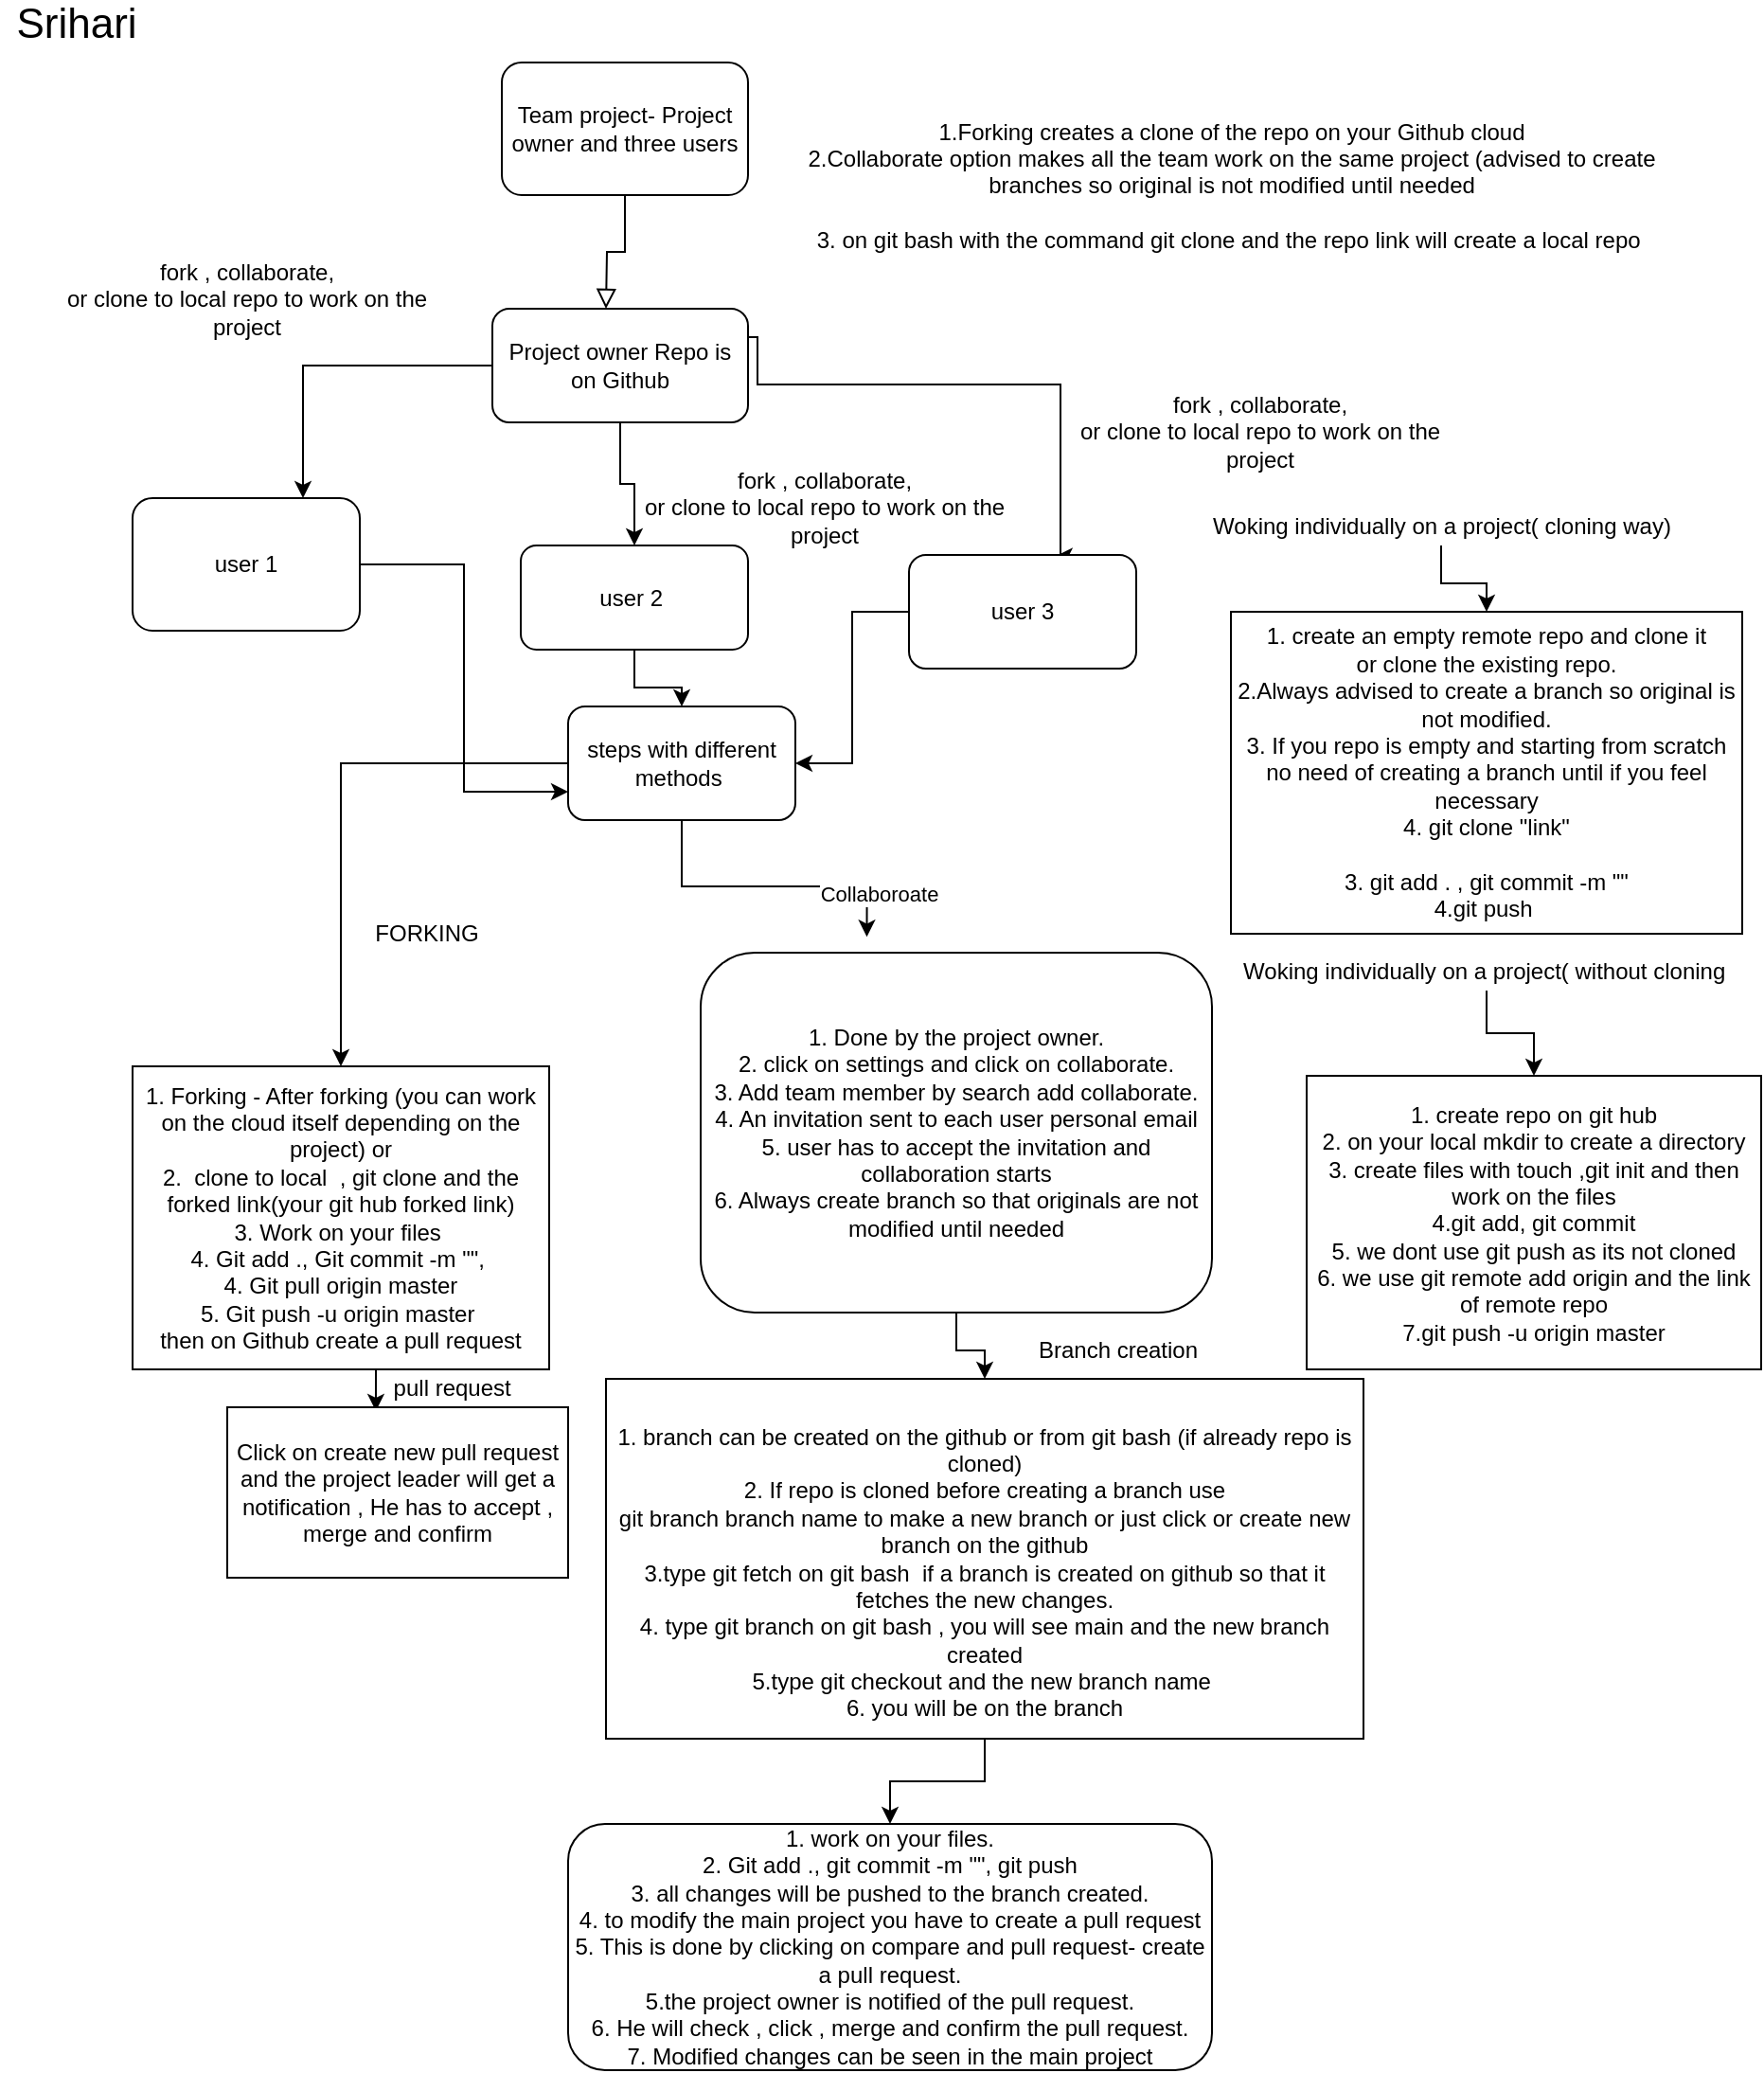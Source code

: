 <mxfile version="17.2.4" type="device"><diagram id="C5RBs43oDa-KdzZeNtuy" name="Page-1"><mxGraphModel dx="1769" dy="574" grid="1" gridSize="10" guides="1" tooltips="1" connect="1" arrows="1" fold="1" page="1" pageScale="1" pageWidth="827" pageHeight="1169" math="0" shadow="0"><root><mxCell id="WIyWlLk6GJQsqaUBKTNV-0"/><mxCell id="WIyWlLk6GJQsqaUBKTNV-1" parent="WIyWlLk6GJQsqaUBKTNV-0"/><mxCell id="WIyWlLk6GJQsqaUBKTNV-2" value="" style="rounded=0;html=1;jettySize=auto;orthogonalLoop=1;fontSize=11;endArrow=block;endFill=0;endSize=8;strokeWidth=1;shadow=0;labelBackgroundColor=none;edgeStyle=orthogonalEdgeStyle;" parent="WIyWlLk6GJQsqaUBKTNV-1" source="WIyWlLk6GJQsqaUBKTNV-3" edge="1"><mxGeometry relative="1" as="geometry"><mxPoint x="220" y="170" as="targetPoint"/></mxGeometry></mxCell><mxCell id="WIyWlLk6GJQsqaUBKTNV-3" value="Team project- Project owner and three users" style="rounded=1;whiteSpace=wrap;html=1;fontSize=12;glass=0;strokeWidth=1;shadow=0;" parent="WIyWlLk6GJQsqaUBKTNV-1" vertex="1"><mxGeometry x="165" y="40" width="130" height="70" as="geometry"/></mxCell><mxCell id="2RE3T6Iwerv57Iv6NNEJ-9" style="edgeStyle=orthogonalEdgeStyle;rounded=0;orthogonalLoop=1;jettySize=auto;html=1;exitX=1;exitY=0.25;exitDx=0;exitDy=0;entryX=0.644;entryY=0.011;entryDx=0;entryDy=0;entryPerimeter=0;" parent="WIyWlLk6GJQsqaUBKTNV-1" source="2RE3T6Iwerv57Iv6NNEJ-1" target="2RE3T6Iwerv57Iv6NNEJ-2" edge="1"><mxGeometry relative="1" as="geometry"><Array as="points"><mxPoint x="300" y="210"/><mxPoint x="460" y="210"/><mxPoint x="460" y="301"/></Array></mxGeometry></mxCell><mxCell id="2RE3T6Iwerv57Iv6NNEJ-11" style="edgeStyle=orthogonalEdgeStyle;rounded=0;orthogonalLoop=1;jettySize=auto;html=1;entryX=0.5;entryY=0;entryDx=0;entryDy=0;" parent="WIyWlLk6GJQsqaUBKTNV-1" source="2RE3T6Iwerv57Iv6NNEJ-1" target="2RE3T6Iwerv57Iv6NNEJ-5" edge="1"><mxGeometry relative="1" as="geometry"/></mxCell><mxCell id="2RE3T6Iwerv57Iv6NNEJ-34" style="edgeStyle=orthogonalEdgeStyle;rounded=0;orthogonalLoop=1;jettySize=auto;html=1;entryX=0.75;entryY=0;entryDx=0;entryDy=0;" parent="WIyWlLk6GJQsqaUBKTNV-1" source="2RE3T6Iwerv57Iv6NNEJ-1" target="2RE3T6Iwerv57Iv6NNEJ-6" edge="1"><mxGeometry relative="1" as="geometry"><mxPoint x="60" y="350" as="targetPoint"/></mxGeometry></mxCell><mxCell id="2RE3T6Iwerv57Iv6NNEJ-1" value="Project owner Repo is on Github" style="rounded=1;whiteSpace=wrap;html=1;" parent="WIyWlLk6GJQsqaUBKTNV-1" vertex="1"><mxGeometry x="160" y="170" width="135" height="60" as="geometry"/></mxCell><mxCell id="2RE3T6Iwerv57Iv6NNEJ-30" style="edgeStyle=orthogonalEdgeStyle;rounded=0;orthogonalLoop=1;jettySize=auto;html=1;entryX=1;entryY=0.5;entryDx=0;entryDy=0;" parent="WIyWlLk6GJQsqaUBKTNV-1" source="2RE3T6Iwerv57Iv6NNEJ-2" target="2RE3T6Iwerv57Iv6NNEJ-27" edge="1"><mxGeometry relative="1" as="geometry"/></mxCell><mxCell id="2RE3T6Iwerv57Iv6NNEJ-2" value="user 3" style="rounded=1;whiteSpace=wrap;html=1;" parent="WIyWlLk6GJQsqaUBKTNV-1" vertex="1"><mxGeometry x="380" y="300" width="120" height="60" as="geometry"/></mxCell><mxCell id="2RE3T6Iwerv57Iv6NNEJ-29" value="" style="edgeStyle=orthogonalEdgeStyle;rounded=0;orthogonalLoop=1;jettySize=auto;html=1;" parent="WIyWlLk6GJQsqaUBKTNV-1" source="2RE3T6Iwerv57Iv6NNEJ-5" target="2RE3T6Iwerv57Iv6NNEJ-27" edge="1"><mxGeometry relative="1" as="geometry"/></mxCell><mxCell id="2RE3T6Iwerv57Iv6NNEJ-5" value="user 2&amp;nbsp;" style="rounded=1;whiteSpace=wrap;html=1;" parent="WIyWlLk6GJQsqaUBKTNV-1" vertex="1"><mxGeometry x="175" y="295" width="120" height="55" as="geometry"/></mxCell><mxCell id="2RE3T6Iwerv57Iv6NNEJ-28" style="edgeStyle=orthogonalEdgeStyle;rounded=0;orthogonalLoop=1;jettySize=auto;html=1;entryX=0;entryY=0.75;entryDx=0;entryDy=0;" parent="WIyWlLk6GJQsqaUBKTNV-1" source="2RE3T6Iwerv57Iv6NNEJ-6" target="2RE3T6Iwerv57Iv6NNEJ-27" edge="1"><mxGeometry relative="1" as="geometry"/></mxCell><mxCell id="2RE3T6Iwerv57Iv6NNEJ-6" value="user 1" style="rounded=1;whiteSpace=wrap;html=1;" parent="WIyWlLk6GJQsqaUBKTNV-1" vertex="1"><mxGeometry x="-30" y="270" width="120" height="70" as="geometry"/></mxCell><mxCell id="2RE3T6Iwerv57Iv6NNEJ-12" value="1.Forking creates a clone of the repo on your Github cloud&lt;br&gt;2.Collaborate option makes all the team work on the same project (advised to create &lt;br&gt;branches so original is not modified until needed&lt;br&gt;&lt;br&gt;3. on git bash with the command git clone and the repo link will create a local repo&amp;nbsp;" style="text;html=1;align=center;verticalAlign=middle;resizable=0;points=[];autosize=1;strokeColor=none;fillColor=none;" parent="WIyWlLk6GJQsqaUBKTNV-1" vertex="1"><mxGeometry x="320" y="65" width="460" height="80" as="geometry"/></mxCell><mxCell id="2RE3T6Iwerv57Iv6NNEJ-13" value="fork , collaborate, &lt;br&gt;or clone to local repo to work on the&lt;br&gt;project" style="text;html=1;align=center;verticalAlign=middle;resizable=0;points=[];autosize=1;strokeColor=none;fillColor=none;" parent="WIyWlLk6GJQsqaUBKTNV-1" vertex="1"><mxGeometry x="-75" y="140" width="210" height="50" as="geometry"/></mxCell><mxCell id="2RE3T6Iwerv57Iv6NNEJ-15" value="fork , collaborate, &lt;br&gt;or clone to local repo to work on the&lt;br&gt;project" style="text;html=1;align=center;verticalAlign=middle;resizable=0;points=[];autosize=1;strokeColor=none;fillColor=none;" parent="WIyWlLk6GJQsqaUBKTNV-1" vertex="1"><mxGeometry x="460" y="210" width="210" height="50" as="geometry"/></mxCell><mxCell id="2RE3T6Iwerv57Iv6NNEJ-16" value="fork , collaborate, &lt;br&gt;or clone to local repo to work on the&lt;br&gt;project" style="text;html=1;align=center;verticalAlign=middle;resizable=0;points=[];autosize=1;strokeColor=none;fillColor=none;" parent="WIyWlLk6GJQsqaUBKTNV-1" vertex="1"><mxGeometry x="230" y="250" width="210" height="50" as="geometry"/></mxCell><mxCell id="2RE3T6Iwerv57Iv6NNEJ-22" style="edgeStyle=orthogonalEdgeStyle;rounded=0;orthogonalLoop=1;jettySize=auto;html=1;exitX=0.5;exitY=1;exitDx=0;exitDy=0;entryX=0.436;entryY=0.022;entryDx=0;entryDy=0;entryPerimeter=0;" parent="WIyWlLk6GJQsqaUBKTNV-1" source="2RE3T6Iwerv57Iv6NNEJ-19" target="2RE3T6Iwerv57Iv6NNEJ-21" edge="1"><mxGeometry relative="1" as="geometry"/></mxCell><mxCell id="2RE3T6Iwerv57Iv6NNEJ-19" value="1. Forking - After forking (you can work on the cloud itself depending on the project) or&lt;br&gt;2.&amp;nbsp; clone to local&amp;nbsp; , git clone and the forked link(your git hub forked link)&lt;br&gt;3. Work on your files&amp;nbsp;&lt;br&gt;4. Git add ., Git commit -m &quot;&quot;,&amp;nbsp;&lt;br&gt;4. Git pull origin master&lt;br&gt;5. Git push -u origin master&amp;nbsp;&lt;br&gt;then on Github create a pull request" style="rounded=0;whiteSpace=wrap;html=1;" parent="WIyWlLk6GJQsqaUBKTNV-1" vertex="1"><mxGeometry x="-30" y="570" width="220" height="160" as="geometry"/></mxCell><mxCell id="2RE3T6Iwerv57Iv6NNEJ-21" value="Click on create new pull request and the project leader will get a notification , He has to accept , merge and confirm" style="rounded=0;whiteSpace=wrap;html=1;" parent="WIyWlLk6GJQsqaUBKTNV-1" vertex="1"><mxGeometry x="20" y="750" width="180" height="90" as="geometry"/></mxCell><mxCell id="2RE3T6Iwerv57Iv6NNEJ-31" value="" style="edgeStyle=orthogonalEdgeStyle;rounded=0;orthogonalLoop=1;jettySize=auto;html=1;" parent="WIyWlLk6GJQsqaUBKTNV-1" source="2RE3T6Iwerv57Iv6NNEJ-27" target="2RE3T6Iwerv57Iv6NNEJ-19" edge="1"><mxGeometry relative="1" as="geometry"/></mxCell><mxCell id="2RE3T6Iwerv57Iv6NNEJ-39" style="edgeStyle=orthogonalEdgeStyle;rounded=0;orthogonalLoop=1;jettySize=auto;html=1;entryX=0.325;entryY=-0.044;entryDx=0;entryDy=0;entryPerimeter=0;" parent="WIyWlLk6GJQsqaUBKTNV-1" source="2RE3T6Iwerv57Iv6NNEJ-27" target="2RE3T6Iwerv57Iv6NNEJ-37" edge="1"><mxGeometry relative="1" as="geometry"/></mxCell><mxCell id="2RE3T6Iwerv57Iv6NNEJ-40" value="Collaboroate" style="edgeLabel;html=1;align=center;verticalAlign=middle;resizable=0;points=[];" parent="2RE3T6Iwerv57Iv6NNEJ-39" vertex="1" connectable="0"><mxGeometry x="0.249" y="7" relative="1" as="geometry"><mxPoint x="39" y="11" as="offset"/></mxGeometry></mxCell><mxCell id="2RE3T6Iwerv57Iv6NNEJ-27" value="steps with different methods&amp;nbsp;" style="rounded=1;whiteSpace=wrap;html=1;" parent="WIyWlLk6GJQsqaUBKTNV-1" vertex="1"><mxGeometry x="200" y="380" width="120" height="60" as="geometry"/></mxCell><mxCell id="OQON4gSc7ETxzKTQWJF8-1" value="" style="edgeStyle=orthogonalEdgeStyle;rounded=0;orthogonalLoop=1;jettySize=auto;html=1;" parent="WIyWlLk6GJQsqaUBKTNV-1" source="2RE3T6Iwerv57Iv6NNEJ-37" target="OQON4gSc7ETxzKTQWJF8-0" edge="1"><mxGeometry relative="1" as="geometry"/></mxCell><mxCell id="2RE3T6Iwerv57Iv6NNEJ-37" value="1. Done by the project owner.&lt;br&gt;2. click on settings and click on collaborate.&lt;br&gt;3. Add team member by search add collaborate.&lt;br&gt;4. An invitation sent to each user personal email&lt;br&gt;5. user has to accept the invitation and collaboration starts&lt;br&gt;6. Always create branch so that originals are not modified until needed&lt;br&gt;" style="rounded=1;whiteSpace=wrap;html=1;" parent="WIyWlLk6GJQsqaUBKTNV-1" vertex="1"><mxGeometry x="270" y="510" width="270" height="190" as="geometry"/></mxCell><mxCell id="2RE3T6Iwerv57Iv6NNEJ-38" value="FORKING" style="text;html=1;align=center;verticalAlign=middle;resizable=0;points=[];autosize=1;strokeColor=none;fillColor=none;" parent="WIyWlLk6GJQsqaUBKTNV-1" vertex="1"><mxGeometry x="90" y="490" width="70" height="20" as="geometry"/></mxCell><mxCell id="OQON4gSc7ETxzKTQWJF8-4" value="" style="edgeStyle=orthogonalEdgeStyle;rounded=0;orthogonalLoop=1;jettySize=auto;html=1;" parent="WIyWlLk6GJQsqaUBKTNV-1" source="OQON4gSc7ETxzKTQWJF8-0" target="OQON4gSc7ETxzKTQWJF8-3" edge="1"><mxGeometry relative="1" as="geometry"/></mxCell><mxCell id="OQON4gSc7ETxzKTQWJF8-0" value="&lt;br&gt;1. branch can be created on the github or from git bash (if already repo is cloned)&lt;br&gt;2. If repo is cloned before creating a branch use&lt;br&gt;git branch branch name to make a new branch or just click or create new branch on the github&lt;br&gt;3.type git fetch on git bash&amp;nbsp; if a branch is created on github so that it fetches the new changes.&lt;br&gt;4. type git branch on git bash , you will see main and the new branch created&lt;br&gt;5.type git checkout and the new branch name&amp;nbsp;&lt;br&gt;6. you will be on the branch" style="rounded=0;whiteSpace=wrap;html=1;" parent="WIyWlLk6GJQsqaUBKTNV-1" vertex="1"><mxGeometry x="220" y="735" width="400" height="190" as="geometry"/></mxCell><mxCell id="OQON4gSc7ETxzKTQWJF8-3" value="1. work on your files.&lt;br&gt;2. Git add ., git commit -m &quot;&quot;, git push&lt;br&gt;3. all changes will be pushed to the branch created.&lt;br&gt;4. to modify the main project you have to create a pull request&lt;br&gt;5. This is done by clicking on compare and pull request- create a pull request.&lt;br&gt;5.the project owner is notified of the pull request.&lt;br&gt;6. He will check , click , merge and confirm the pull request.&lt;br&gt;7. Modified changes can be seen in the main project" style="rounded=1;whiteSpace=wrap;html=1;" parent="WIyWlLk6GJQsqaUBKTNV-1" vertex="1"><mxGeometry x="200" y="970" width="340" height="130" as="geometry"/></mxCell><mxCell id="OQON4gSc7ETxzKTQWJF8-5" value="Branch creation" style="text;html=1;align=center;verticalAlign=middle;resizable=0;points=[];autosize=1;strokeColor=none;fillColor=none;" parent="WIyWlLk6GJQsqaUBKTNV-1" vertex="1"><mxGeometry x="440" y="710" width="100" height="20" as="geometry"/></mxCell><mxCell id="OQON4gSc7ETxzKTQWJF8-6" value="&amp;nbsp; &amp;nbsp; &amp;nbsp;pull request" style="text;html=1;align=center;verticalAlign=middle;resizable=0;points=[];autosize=1;strokeColor=none;fillColor=none;" parent="WIyWlLk6GJQsqaUBKTNV-1" vertex="1"><mxGeometry x="85" y="730" width="90" height="20" as="geometry"/></mxCell><mxCell id="OQON4gSc7ETxzKTQWJF8-7" value="1. create an empty remote repo and clone it&lt;br&gt;or clone the existing repo.&lt;br&gt;2.Always advised to create a branch so original is not modified.&lt;br&gt;3. If you repo is empty and starting from scratch no need of creating a branch until if you feel necessary&lt;br&gt;4. git clone &quot;link&quot;&lt;br&gt;&lt;br&gt;3. git add . , git commit -m &quot;&quot;&lt;br&gt;4.git push&amp;nbsp;&lt;br&gt;" style="rounded=0;whiteSpace=wrap;html=1;" parent="WIyWlLk6GJQsqaUBKTNV-1" vertex="1"><mxGeometry x="550" y="330" width="270" height="170" as="geometry"/></mxCell><mxCell id="OQON4gSc7ETxzKTQWJF8-12" value="" style="edgeStyle=orthogonalEdgeStyle;rounded=0;orthogonalLoop=1;jettySize=auto;html=1;" parent="WIyWlLk6GJQsqaUBKTNV-1" source="OQON4gSc7ETxzKTQWJF8-10" target="OQON4gSc7ETxzKTQWJF8-7" edge="1"><mxGeometry relative="1" as="geometry"/></mxCell><mxCell id="OQON4gSc7ETxzKTQWJF8-10" value="Woking individually on a project( cloning way)" style="text;html=1;align=center;verticalAlign=middle;resizable=0;points=[];autosize=1;strokeColor=none;fillColor=none;" parent="WIyWlLk6GJQsqaUBKTNV-1" vertex="1"><mxGeometry x="531" y="275" width="260" height="20" as="geometry"/></mxCell><mxCell id="OQON4gSc7ETxzKTQWJF8-11" value="1. create repo on git hub&lt;br&gt;2. on your local mkdir to create a directory&lt;br&gt;3. create files with touch ,git init and then work on the files&lt;br&gt;4.git add, git commit&lt;br&gt;5. we dont use git push as its not cloned&lt;br&gt;6. we use git remote add origin and the link of remote repo&lt;br&gt;7.git push -u origin master" style="rounded=0;whiteSpace=wrap;html=1;" parent="WIyWlLk6GJQsqaUBKTNV-1" vertex="1"><mxGeometry x="590" y="575" width="240" height="155" as="geometry"/></mxCell><mxCell id="OQON4gSc7ETxzKTQWJF8-14" value="" style="edgeStyle=orthogonalEdgeStyle;rounded=0;orthogonalLoop=1;jettySize=auto;html=1;" parent="WIyWlLk6GJQsqaUBKTNV-1" source="OQON4gSc7ETxzKTQWJF8-13" target="OQON4gSc7ETxzKTQWJF8-11" edge="1"><mxGeometry relative="1" as="geometry"/></mxCell><mxCell id="OQON4gSc7ETxzKTQWJF8-13" value="Woking individually on a project( without cloning&amp;nbsp;" style="text;html=1;align=center;verticalAlign=middle;resizable=0;points=[];autosize=1;strokeColor=none;fillColor=none;" parent="WIyWlLk6GJQsqaUBKTNV-1" vertex="1"><mxGeometry x="550" y="510" width="270" height="20" as="geometry"/></mxCell><mxCell id="HbYN7XZvh3AEG_QvfQbu-0" value="&lt;font style=&quot;font-size: 22px&quot;&gt;Srihari&lt;/font&gt;" style="text;html=1;align=center;verticalAlign=middle;resizable=0;points=[];autosize=1;strokeColor=none;fillColor=none;" vertex="1" parent="WIyWlLk6GJQsqaUBKTNV-1"><mxGeometry x="-100" y="10" width="80" height="20" as="geometry"/></mxCell></root></mxGraphModel></diagram></mxfile>